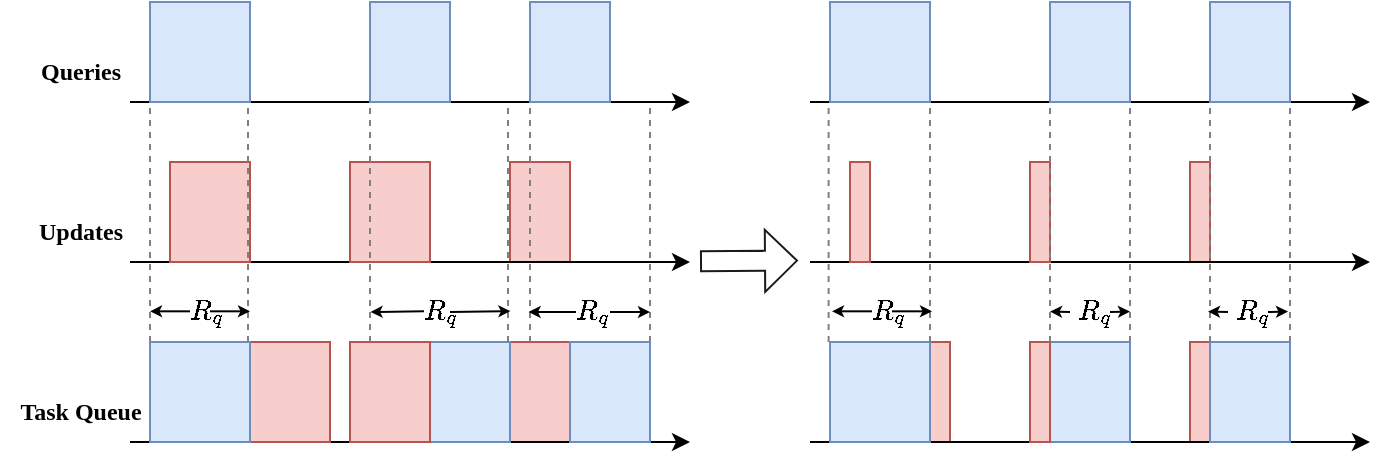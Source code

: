 <mxfile version="20.2.7" type="device"><diagram id="Bx-xNaHaK0agXE2F0XZd" name="第 1 页"><mxGraphModel dx="539" dy="257" grid="1" gridSize="10" guides="1" tooltips="1" connect="1" arrows="1" fold="1" page="1" pageScale="1" pageWidth="827" pageHeight="583" math="1" shadow="0"><root><mxCell id="0"/><mxCell id="1" parent="0"/><mxCell id="VoCDYV5BWMh_LhJW3Wjn-31" value="$$R_q$$" style="text;html=1;resizable=0;autosize=1;align=center;verticalAlign=middle;points=[];fillColor=none;strokeColor=none;rounded=0;" vertex="1" parent="1"><mxGeometry x="98" y="250" width="70" height="30" as="geometry"/></mxCell><mxCell id="VoCDYV5BWMh_LhJW3Wjn-24" value="" style="rounded=0;whiteSpace=wrap;html=1;fillColor=#f8cecc;strokeColor=#b85450;" vertex="1" parent="1"><mxGeometry x="285" y="190" width="30" height="50" as="geometry"/></mxCell><mxCell id="VoCDYV5BWMh_LhJW3Wjn-1" value="" style="endArrow=classic;html=1;rounded=0;" edge="1" parent="1"><mxGeometry width="50" height="50" relative="1" as="geometry"><mxPoint x="95" y="160" as="sourcePoint"/><mxPoint x="375" y="160" as="targetPoint"/></mxGeometry></mxCell><mxCell id="VoCDYV5BWMh_LhJW3Wjn-2" value="" style="endArrow=classic;html=1;rounded=0;" edge="1" parent="1"><mxGeometry width="50" height="50" relative="1" as="geometry"><mxPoint x="95" y="240" as="sourcePoint"/><mxPoint x="375" y="240" as="targetPoint"/></mxGeometry></mxCell><mxCell id="VoCDYV5BWMh_LhJW3Wjn-3" value="" style="rounded=0;whiteSpace=wrap;html=1;fillColor=#dae8fc;strokeColor=#6c8ebf;" vertex="1" parent="1"><mxGeometry x="105" y="110" width="50" height="50" as="geometry"/></mxCell><mxCell id="VoCDYV5BWMh_LhJW3Wjn-4" value="" style="rounded=0;whiteSpace=wrap;html=1;fillColor=#dae8fc;strokeColor=#6c8ebf;" vertex="1" parent="1"><mxGeometry x="215" y="110" width="40" height="50" as="geometry"/></mxCell><mxCell id="VoCDYV5BWMh_LhJW3Wjn-5" value="" style="rounded=0;whiteSpace=wrap;html=1;fillColor=#dae8fc;strokeColor=#6c8ebf;" vertex="1" parent="1"><mxGeometry x="295" y="110" width="40" height="50" as="geometry"/></mxCell><mxCell id="VoCDYV5BWMh_LhJW3Wjn-7" value="" style="rounded=0;whiteSpace=wrap;html=1;fillColor=#f8cecc;strokeColor=#b85450;" vertex="1" parent="1"><mxGeometry x="115" y="190" width="40" height="50" as="geometry"/></mxCell><mxCell id="VoCDYV5BWMh_LhJW3Wjn-8" value="" style="rounded=0;whiteSpace=wrap;html=1;fillColor=#f8cecc;strokeColor=#b85450;" vertex="1" parent="1"><mxGeometry x="205" y="190" width="40" height="50" as="geometry"/></mxCell><mxCell id="VoCDYV5BWMh_LhJW3Wjn-9" value="" style="rounded=0;whiteSpace=wrap;html=1;fillColor=#f8cecc;strokeColor=#b85450;" vertex="1" parent="1"><mxGeometry x="285" y="280" width="30" height="50" as="geometry"/></mxCell><mxCell id="VoCDYV5BWMh_LhJW3Wjn-11" value="" style="endArrow=classic;html=1;rounded=0;" edge="1" parent="1"><mxGeometry width="50" height="50" relative="1" as="geometry"><mxPoint x="95" y="330" as="sourcePoint"/><mxPoint x="375" y="330" as="targetPoint"/></mxGeometry></mxCell><mxCell id="VoCDYV5BWMh_LhJW3Wjn-13" value="" style="rounded=0;whiteSpace=wrap;html=1;fillColor=#dae8fc;strokeColor=#6c8ebf;" vertex="1" parent="1"><mxGeometry x="245" y="280" width="40" height="50" as="geometry"/></mxCell><mxCell id="VoCDYV5BWMh_LhJW3Wjn-14" value="" style="rounded=0;whiteSpace=wrap;html=1;fillColor=#dae8fc;strokeColor=#6c8ebf;" vertex="1" parent="1"><mxGeometry x="315" y="280" width="40" height="50" as="geometry"/></mxCell><mxCell id="VoCDYV5BWMh_LhJW3Wjn-15" value="" style="rounded=0;whiteSpace=wrap;html=1;fillColor=#f8cecc;strokeColor=#b85450;" vertex="1" parent="1"><mxGeometry x="155" y="280" width="40" height="50" as="geometry"/></mxCell><mxCell id="VoCDYV5BWMh_LhJW3Wjn-16" value="" style="rounded=0;whiteSpace=wrap;html=1;fillColor=#f8cecc;strokeColor=#b85450;" vertex="1" parent="1"><mxGeometry x="205" y="280" width="40" height="50" as="geometry"/></mxCell><mxCell id="VoCDYV5BWMh_LhJW3Wjn-17" value="" style="endArrow=none;dashed=1;html=1;strokeWidth=1;rounded=0;entryX=0;entryY=1;entryDx=0;entryDy=0;exitX=0;exitY=0;exitDx=0;exitDy=0;strokeColor=#808080;" edge="1" parent="1" target="VoCDYV5BWMh_LhJW3Wjn-3"><mxGeometry width="50" height="50" relative="1" as="geometry"><mxPoint x="105" y="280" as="sourcePoint"/><mxPoint x="365" y="250" as="targetPoint"/></mxGeometry></mxCell><mxCell id="VoCDYV5BWMh_LhJW3Wjn-19" value="" style="endArrow=none;dashed=1;html=1;strokeWidth=1;rounded=0;entryX=0;entryY=1;entryDx=0;entryDy=0;exitX=0;exitY=0;exitDx=0;exitDy=0;strokeColor=#808080;" edge="1" parent="1"><mxGeometry width="50" height="50" relative="1" as="geometry"><mxPoint x="154" y="280" as="sourcePoint"/><mxPoint x="154" y="160" as="targetPoint"/></mxGeometry></mxCell><mxCell id="VoCDYV5BWMh_LhJW3Wjn-20" value="" style="endArrow=none;dashed=1;html=1;strokeWidth=1;rounded=0;entryX=0;entryY=1;entryDx=0;entryDy=0;exitX=0;exitY=0;exitDx=0;exitDy=0;strokeColor=#808080;" edge="1" parent="1"><mxGeometry width="50" height="50" relative="1" as="geometry"><mxPoint x="295" y="280" as="sourcePoint"/><mxPoint x="295" y="160" as="targetPoint"/></mxGeometry></mxCell><mxCell id="VoCDYV5BWMh_LhJW3Wjn-21" value="" style="endArrow=none;dashed=1;html=1;strokeWidth=1;rounded=0;entryX=0;entryY=1;entryDx=0;entryDy=0;exitX=0;exitY=0;exitDx=0;exitDy=0;strokeColor=#808080;" edge="1" parent="1"><mxGeometry width="50" height="50" relative="1" as="geometry"><mxPoint x="284" y="280" as="sourcePoint"/><mxPoint x="284" y="160" as="targetPoint"/></mxGeometry></mxCell><mxCell id="VoCDYV5BWMh_LhJW3Wjn-23" value="" style="endArrow=none;dashed=1;html=1;strokeWidth=1;rounded=0;entryX=0;entryY=1;entryDx=0;entryDy=0;exitX=0;exitY=0;exitDx=0;exitDy=0;strokeColor=#808080;" edge="1" parent="1"><mxGeometry width="50" height="50" relative="1" as="geometry"><mxPoint x="215" y="280" as="sourcePoint"/><mxPoint x="215" y="160" as="targetPoint"/></mxGeometry></mxCell><mxCell id="VoCDYV5BWMh_LhJW3Wjn-30" value="" style="endArrow=none;dashed=1;html=1;strokeWidth=1;rounded=0;entryX=0;entryY=1;entryDx=0;entryDy=0;exitX=0;exitY=0;exitDx=0;exitDy=0;strokeColor=#808080;" edge="1" parent="1"><mxGeometry width="50" height="50" relative="1" as="geometry"><mxPoint x="355" y="280" as="sourcePoint"/><mxPoint x="355" y="160" as="targetPoint"/></mxGeometry></mxCell><mxCell id="VoCDYV5BWMh_LhJW3Wjn-32" value="" style="rounded=0;whiteSpace=wrap;html=1;fillColor=#dae8fc;strokeColor=#6c8ebf;" vertex="1" parent="1"><mxGeometry x="105" y="280" width="50" height="50" as="geometry"/></mxCell><mxCell id="VoCDYV5BWMh_LhJW3Wjn-35" value="" style="endArrow=classic;html=1;rounded=0;endSize=3;strokeWidth=1;" edge="1" parent="1"><mxGeometry width="50" height="50" relative="1" as="geometry"><mxPoint x="135" y="264.66" as="sourcePoint"/><mxPoint x="155" y="264.66" as="targetPoint"/></mxGeometry></mxCell><mxCell id="VoCDYV5BWMh_LhJW3Wjn-36" value="" style="endArrow=classic;html=1;rounded=0;endSize=3;strokeWidth=1;" edge="1" parent="1"><mxGeometry width="50" height="50" relative="1" as="geometry"><mxPoint x="125" y="264.66" as="sourcePoint"/><mxPoint x="105" y="264.66" as="targetPoint"/></mxGeometry></mxCell><mxCell id="VoCDYV5BWMh_LhJW3Wjn-39" value="$$R_q$$" style="text;html=1;resizable=0;autosize=1;align=center;verticalAlign=middle;points=[];fillColor=none;strokeColor=none;rounded=0;" vertex="1" parent="1"><mxGeometry x="215" y="250" width="70" height="30" as="geometry"/></mxCell><mxCell id="VoCDYV5BWMh_LhJW3Wjn-40" value="" style="endArrow=classic;html=1;rounded=0;endSize=3;strokeWidth=1;entryX=1.003;entryY=0.485;entryDx=0;entryDy=0;entryPerimeter=0;" edge="1" parent="1" target="VoCDYV5BWMh_LhJW3Wjn-39"><mxGeometry width="50" height="50" relative="1" as="geometry"><mxPoint x="255" y="265" as="sourcePoint"/><mxPoint x="272" y="264.66" as="targetPoint"/></mxGeometry></mxCell><mxCell id="VoCDYV5BWMh_LhJW3Wjn-41" value="" style="endArrow=classic;html=1;rounded=0;endSize=3;strokeWidth=1;entryX=0.004;entryY=0.5;entryDx=0;entryDy=0;entryPerimeter=0;" edge="1" parent="1" target="VoCDYV5BWMh_LhJW3Wjn-39"><mxGeometry width="50" height="50" relative="1" as="geometry"><mxPoint x="242" y="264.66" as="sourcePoint"/><mxPoint x="222" y="264.66" as="targetPoint"/></mxGeometry></mxCell><mxCell id="VoCDYV5BWMh_LhJW3Wjn-42" value="$$R_q$$" style="text;html=1;resizable=0;autosize=1;align=center;verticalAlign=middle;points=[];fillColor=none;strokeColor=none;rounded=0;" vertex="1" parent="1"><mxGeometry x="291" y="250" width="70" height="30" as="geometry"/></mxCell><mxCell id="VoCDYV5BWMh_LhJW3Wjn-43" value="" style="endArrow=classic;html=1;rounded=0;endSize=3;strokeWidth=1;" edge="1" parent="1"><mxGeometry width="50" height="50" relative="1" as="geometry"><mxPoint x="335" y="265" as="sourcePoint"/><mxPoint x="355" y="265" as="targetPoint"/></mxGeometry></mxCell><mxCell id="VoCDYV5BWMh_LhJW3Wjn-44" value="" style="endArrow=classic;html=1;rounded=0;endSize=3;strokeWidth=1;entryX=0.004;entryY=0.5;entryDx=0;entryDy=0;entryPerimeter=0;" edge="1" parent="1"><mxGeometry width="50" height="50" relative="1" as="geometry"><mxPoint x="318" y="265" as="sourcePoint"/><mxPoint x="294.28" y="265" as="targetPoint"/></mxGeometry></mxCell><mxCell id="VoCDYV5BWMh_LhJW3Wjn-45" value="" style="rounded=0;whiteSpace=wrap;html=1;fillColor=#f8cecc;strokeColor=#b85450;" vertex="1" parent="1"><mxGeometry x="625" y="190" width="10" height="50" as="geometry"/></mxCell><mxCell id="VoCDYV5BWMh_LhJW3Wjn-46" value="" style="endArrow=classic;html=1;rounded=0;" edge="1" parent="1"><mxGeometry width="50" height="50" relative="1" as="geometry"><mxPoint x="435" y="160" as="sourcePoint"/><mxPoint x="715" y="160" as="targetPoint"/></mxGeometry></mxCell><mxCell id="VoCDYV5BWMh_LhJW3Wjn-47" value="" style="endArrow=classic;html=1;rounded=0;" edge="1" parent="1"><mxGeometry width="50" height="50" relative="1" as="geometry"><mxPoint x="435" y="240" as="sourcePoint"/><mxPoint x="715" y="240" as="targetPoint"/></mxGeometry></mxCell><mxCell id="VoCDYV5BWMh_LhJW3Wjn-48" value="" style="rounded=0;whiteSpace=wrap;html=1;fillColor=#dae8fc;strokeColor=#6c8ebf;" vertex="1" parent="1"><mxGeometry x="445" y="110" width="50" height="50" as="geometry"/></mxCell><mxCell id="VoCDYV5BWMh_LhJW3Wjn-49" value="" style="rounded=0;whiteSpace=wrap;html=1;fillColor=#dae8fc;strokeColor=#6c8ebf;" vertex="1" parent="1"><mxGeometry x="555" y="110" width="40" height="50" as="geometry"/></mxCell><mxCell id="VoCDYV5BWMh_LhJW3Wjn-50" value="" style="rounded=0;whiteSpace=wrap;html=1;fillColor=#dae8fc;strokeColor=#6c8ebf;" vertex="1" parent="1"><mxGeometry x="635" y="110" width="40" height="50" as="geometry"/></mxCell><mxCell id="VoCDYV5BWMh_LhJW3Wjn-51" value="" style="rounded=0;whiteSpace=wrap;html=1;fillColor=#f8cecc;strokeColor=#b85450;" vertex="1" parent="1"><mxGeometry x="495" y="280" width="10" height="50" as="geometry"/></mxCell><mxCell id="VoCDYV5BWMh_LhJW3Wjn-52" value="" style="rounded=0;whiteSpace=wrap;html=1;fillColor=#f8cecc;strokeColor=#b85450;" vertex="1" parent="1"><mxGeometry x="545" y="190" width="10" height="50" as="geometry"/></mxCell><mxCell id="VoCDYV5BWMh_LhJW3Wjn-53" value="" style="rounded=0;whiteSpace=wrap;html=1;fillColor=#f8cecc;strokeColor=#b85450;" vertex="1" parent="1"><mxGeometry x="625" y="280" width="10" height="50" as="geometry"/></mxCell><mxCell id="VoCDYV5BWMh_LhJW3Wjn-54" value="" style="endArrow=classic;html=1;rounded=0;" edge="1" parent="1"><mxGeometry width="50" height="50" relative="1" as="geometry"><mxPoint x="435" y="330" as="sourcePoint"/><mxPoint x="715" y="330" as="targetPoint"/></mxGeometry></mxCell><mxCell id="VoCDYV5BWMh_LhJW3Wjn-55" value="" style="rounded=0;whiteSpace=wrap;html=1;fillColor=#dae8fc;strokeColor=#6c8ebf;" vertex="1" parent="1"><mxGeometry x="555" y="280" width="40" height="50" as="geometry"/></mxCell><mxCell id="VoCDYV5BWMh_LhJW3Wjn-58" value="" style="rounded=0;whiteSpace=wrap;html=1;fillColor=#f8cecc;strokeColor=#b85450;" vertex="1" parent="1"><mxGeometry x="545" y="280" width="10" height="50" as="geometry"/></mxCell><mxCell id="VoCDYV5BWMh_LhJW3Wjn-59" value="" style="rounded=0;whiteSpace=wrap;html=1;fillColor=#dae8fc;strokeColor=#6c8ebf;" vertex="1" parent="1"><mxGeometry x="445" y="280" width="50" height="50" as="geometry"/></mxCell><mxCell id="VoCDYV5BWMh_LhJW3Wjn-60" value="" style="rounded=0;whiteSpace=wrap;html=1;fillColor=#dae8fc;strokeColor=#6c8ebf;" vertex="1" parent="1"><mxGeometry x="635" y="280" width="40" height="50" as="geometry"/></mxCell><mxCell id="VoCDYV5BWMh_LhJW3Wjn-61" value="" style="rounded=0;whiteSpace=wrap;html=1;fillColor=#f8cecc;strokeColor=#b85450;" vertex="1" parent="1"><mxGeometry x="455" y="190" width="10" height="50" as="geometry"/></mxCell><mxCell id="VoCDYV5BWMh_LhJW3Wjn-62" value="" style="endArrow=none;dashed=1;html=1;strokeWidth=1;rounded=0;entryX=0;entryY=1;entryDx=0;entryDy=0;exitX=0;exitY=0;exitDx=0;exitDy=0;strokeColor=#808080;" edge="1" parent="1"><mxGeometry width="50" height="50" relative="1" as="geometry"><mxPoint x="444.31" y="280" as="sourcePoint"/><mxPoint x="444.31" y="160" as="targetPoint"/></mxGeometry></mxCell><mxCell id="VoCDYV5BWMh_LhJW3Wjn-64" value="" style="endArrow=none;dashed=1;html=1;strokeWidth=1;rounded=0;entryX=0;entryY=1;entryDx=0;entryDy=0;exitX=0;exitY=0;exitDx=0;exitDy=0;strokeColor=#808080;" edge="1" parent="1"><mxGeometry width="50" height="50" relative="1" as="geometry"><mxPoint x="495.0" y="280" as="sourcePoint"/><mxPoint x="495.0" y="160" as="targetPoint"/></mxGeometry></mxCell><mxCell id="VoCDYV5BWMh_LhJW3Wjn-65" value="" style="endArrow=none;dashed=1;html=1;strokeWidth=1;rounded=0;entryX=0;entryY=1;entryDx=0;entryDy=0;exitX=0;exitY=0;exitDx=0;exitDy=0;strokeColor=#808080;" edge="1" parent="1"><mxGeometry width="50" height="50" relative="1" as="geometry"><mxPoint x="555" y="280" as="sourcePoint"/><mxPoint x="555" y="160" as="targetPoint"/></mxGeometry></mxCell><mxCell id="VoCDYV5BWMh_LhJW3Wjn-66" value="" style="endArrow=none;dashed=1;html=1;strokeWidth=1;rounded=0;entryX=0;entryY=1;entryDx=0;entryDy=0;exitX=0;exitY=0;exitDx=0;exitDy=0;strokeColor=#808080;" edge="1" parent="1"><mxGeometry width="50" height="50" relative="1" as="geometry"><mxPoint x="595" y="280" as="sourcePoint"/><mxPoint x="595" y="160" as="targetPoint"/></mxGeometry></mxCell><mxCell id="VoCDYV5BWMh_LhJW3Wjn-67" value="" style="endArrow=none;dashed=1;html=1;strokeWidth=1;rounded=0;entryX=0;entryY=1;entryDx=0;entryDy=0;exitX=0;exitY=0;exitDx=0;exitDy=0;strokeColor=#808080;" edge="1" parent="1"><mxGeometry width="50" height="50" relative="1" as="geometry"><mxPoint x="635" y="280" as="sourcePoint"/><mxPoint x="635" y="160" as="targetPoint"/></mxGeometry></mxCell><mxCell id="VoCDYV5BWMh_LhJW3Wjn-68" value="" style="endArrow=none;dashed=1;html=1;strokeWidth=1;rounded=0;entryX=0;entryY=1;entryDx=0;entryDy=0;exitX=0;exitY=0;exitDx=0;exitDy=0;strokeColor=#808080;" edge="1" parent="1"><mxGeometry width="50" height="50" relative="1" as="geometry"><mxPoint x="675" y="280" as="sourcePoint"/><mxPoint x="675" y="160" as="targetPoint"/></mxGeometry></mxCell><mxCell id="VoCDYV5BWMh_LhJW3Wjn-70" value="$$R_q$$" style="text;html=1;resizable=0;autosize=1;align=center;verticalAlign=middle;points=[];fillColor=none;strokeColor=none;rounded=0;" vertex="1" parent="1"><mxGeometry x="439" y="250" width="70" height="30" as="geometry"/></mxCell><mxCell id="VoCDYV5BWMh_LhJW3Wjn-71" value="" style="endArrow=classic;html=1;rounded=0;endSize=3;strokeWidth=1;" edge="1" parent="1"><mxGeometry width="50" height="50" relative="1" as="geometry"><mxPoint x="476" y="264.66" as="sourcePoint"/><mxPoint x="496" y="264.66" as="targetPoint"/></mxGeometry></mxCell><mxCell id="VoCDYV5BWMh_LhJW3Wjn-72" value="" style="endArrow=classic;html=1;rounded=0;endSize=3;strokeWidth=1;" edge="1" parent="1"><mxGeometry width="50" height="50" relative="1" as="geometry"><mxPoint x="466" y="264.66" as="sourcePoint"/><mxPoint x="446" y="264.66" as="targetPoint"/></mxGeometry></mxCell><mxCell id="VoCDYV5BWMh_LhJW3Wjn-73" value="$$R_q$$" style="text;html=1;resizable=0;autosize=1;align=center;verticalAlign=middle;points=[];fillColor=none;strokeColor=none;rounded=0;" vertex="1" parent="1"><mxGeometry x="542" y="250" width="70" height="30" as="geometry"/></mxCell><mxCell id="VoCDYV5BWMh_LhJW3Wjn-74" value="" style="endArrow=classic;html=1;rounded=0;endSize=3;strokeWidth=1;" edge="1" parent="1"><mxGeometry width="50" height="50" relative="1" as="geometry"><mxPoint x="585" y="265" as="sourcePoint"/><mxPoint x="595" y="264.76" as="targetPoint"/></mxGeometry></mxCell><mxCell id="VoCDYV5BWMh_LhJW3Wjn-75" value="" style="endArrow=classic;html=1;rounded=0;endSize=3;strokeWidth=1;" edge="1" parent="1"><mxGeometry width="50" height="50" relative="1" as="geometry"><mxPoint x="565" y="265" as="sourcePoint"/><mxPoint x="555" y="264.76" as="targetPoint"/></mxGeometry></mxCell><mxCell id="VoCDYV5BWMh_LhJW3Wjn-79" value="$$R_q$$" style="text;html=1;resizable=0;autosize=1;align=center;verticalAlign=middle;points=[];fillColor=none;strokeColor=none;rounded=0;" vertex="1" parent="1"><mxGeometry x="621" y="250" width="70" height="30" as="geometry"/></mxCell><mxCell id="VoCDYV5BWMh_LhJW3Wjn-80" value="" style="endArrow=classic;html=1;rounded=0;endSize=3;strokeWidth=1;" edge="1" parent="1"><mxGeometry width="50" height="50" relative="1" as="geometry"><mxPoint x="664" y="265" as="sourcePoint"/><mxPoint x="674" y="264.76" as="targetPoint"/></mxGeometry></mxCell><mxCell id="VoCDYV5BWMh_LhJW3Wjn-81" value="" style="endArrow=classic;html=1;rounded=0;endSize=3;strokeWidth=1;" edge="1" parent="1"><mxGeometry width="50" height="50" relative="1" as="geometry"><mxPoint x="644" y="265" as="sourcePoint"/><mxPoint x="634" y="264.76" as="targetPoint"/></mxGeometry></mxCell><mxCell id="VoCDYV5BWMh_LhJW3Wjn-82" value="&lt;font face=&quot;Times New Roman&quot;&gt;Queries&lt;/font&gt;" style="text;html=1;resizable=0;autosize=1;align=center;verticalAlign=middle;points=[];fillColor=none;strokeColor=none;rounded=0;fontStyle=1" vertex="1" parent="1"><mxGeometry x="40" y="130" width="60" height="30" as="geometry"/></mxCell><mxCell id="VoCDYV5BWMh_LhJW3Wjn-83" value="&lt;font face=&quot;Times New Roman&quot;&gt;Updates&lt;/font&gt;" style="text;html=1;resizable=0;autosize=1;align=center;verticalAlign=middle;points=[];fillColor=none;strokeColor=none;rounded=0;fontStyle=1" vertex="1" parent="1"><mxGeometry x="35" y="210" width="70" height="30" as="geometry"/></mxCell><mxCell id="VoCDYV5BWMh_LhJW3Wjn-84" value="&lt;font face=&quot;Times New Roman&quot;&gt;Task Queue&lt;/font&gt;" style="text;html=1;resizable=0;autosize=1;align=center;verticalAlign=middle;points=[];fillColor=none;strokeColor=none;rounded=0;fontStyle=1" vertex="1" parent="1"><mxGeometry x="30" y="300" width="80" height="30" as="geometry"/></mxCell><mxCell id="VoCDYV5BWMh_LhJW3Wjn-85" value="" style="shape=flexArrow;endArrow=classic;html=1;rounded=0;fontFamily=Times New Roman;strokeColor=#1A1A1A;strokeWidth=1;endSize=5;startSize=10;" edge="1" parent="1"><mxGeometry width="50" height="50" relative="1" as="geometry"><mxPoint x="380" y="239.65" as="sourcePoint"/><mxPoint x="429" y="239.31" as="targetPoint"/></mxGeometry></mxCell></root></mxGraphModel></diagram></mxfile>